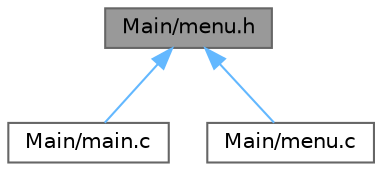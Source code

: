 digraph "Main/menu.h"
{
 // LATEX_PDF_SIZE
  bgcolor="transparent";
  edge [fontname=Helvetica,fontsize=10,labelfontname=Helvetica,labelfontsize=10];
  node [fontname=Helvetica,fontsize=10,shape=box,height=0.2,width=0.4];
  Node1 [id="Node000001",label="Main/menu.h",height=0.2,width=0.4,color="gray40", fillcolor="grey60", style="filled", fontcolor="black",tooltip="Ficheiro com a função do menu."];
  Node1 -> Node2 [id="edge1_Node000001_Node000002",dir="back",color="steelblue1",style="solid",tooltip=" "];
  Node2 [id="Node000002",label="Main/main.c",height=0.2,width=0.4,color="grey40", fillcolor="white", style="filled",URL="$main_8c.html",tooltip="Ficheiro principal (inclui o menu)"];
  Node1 -> Node3 [id="edge2_Node000001_Node000003",dir="back",color="steelblue1",style="solid",tooltip=" "];
  Node3 [id="Node000003",label="Main/menu.c",height=0.2,width=0.4,color="grey40", fillcolor="white", style="filled",URL="$menu_8c.html",tooltip="Ficheiro com as funções do menu."];
}
